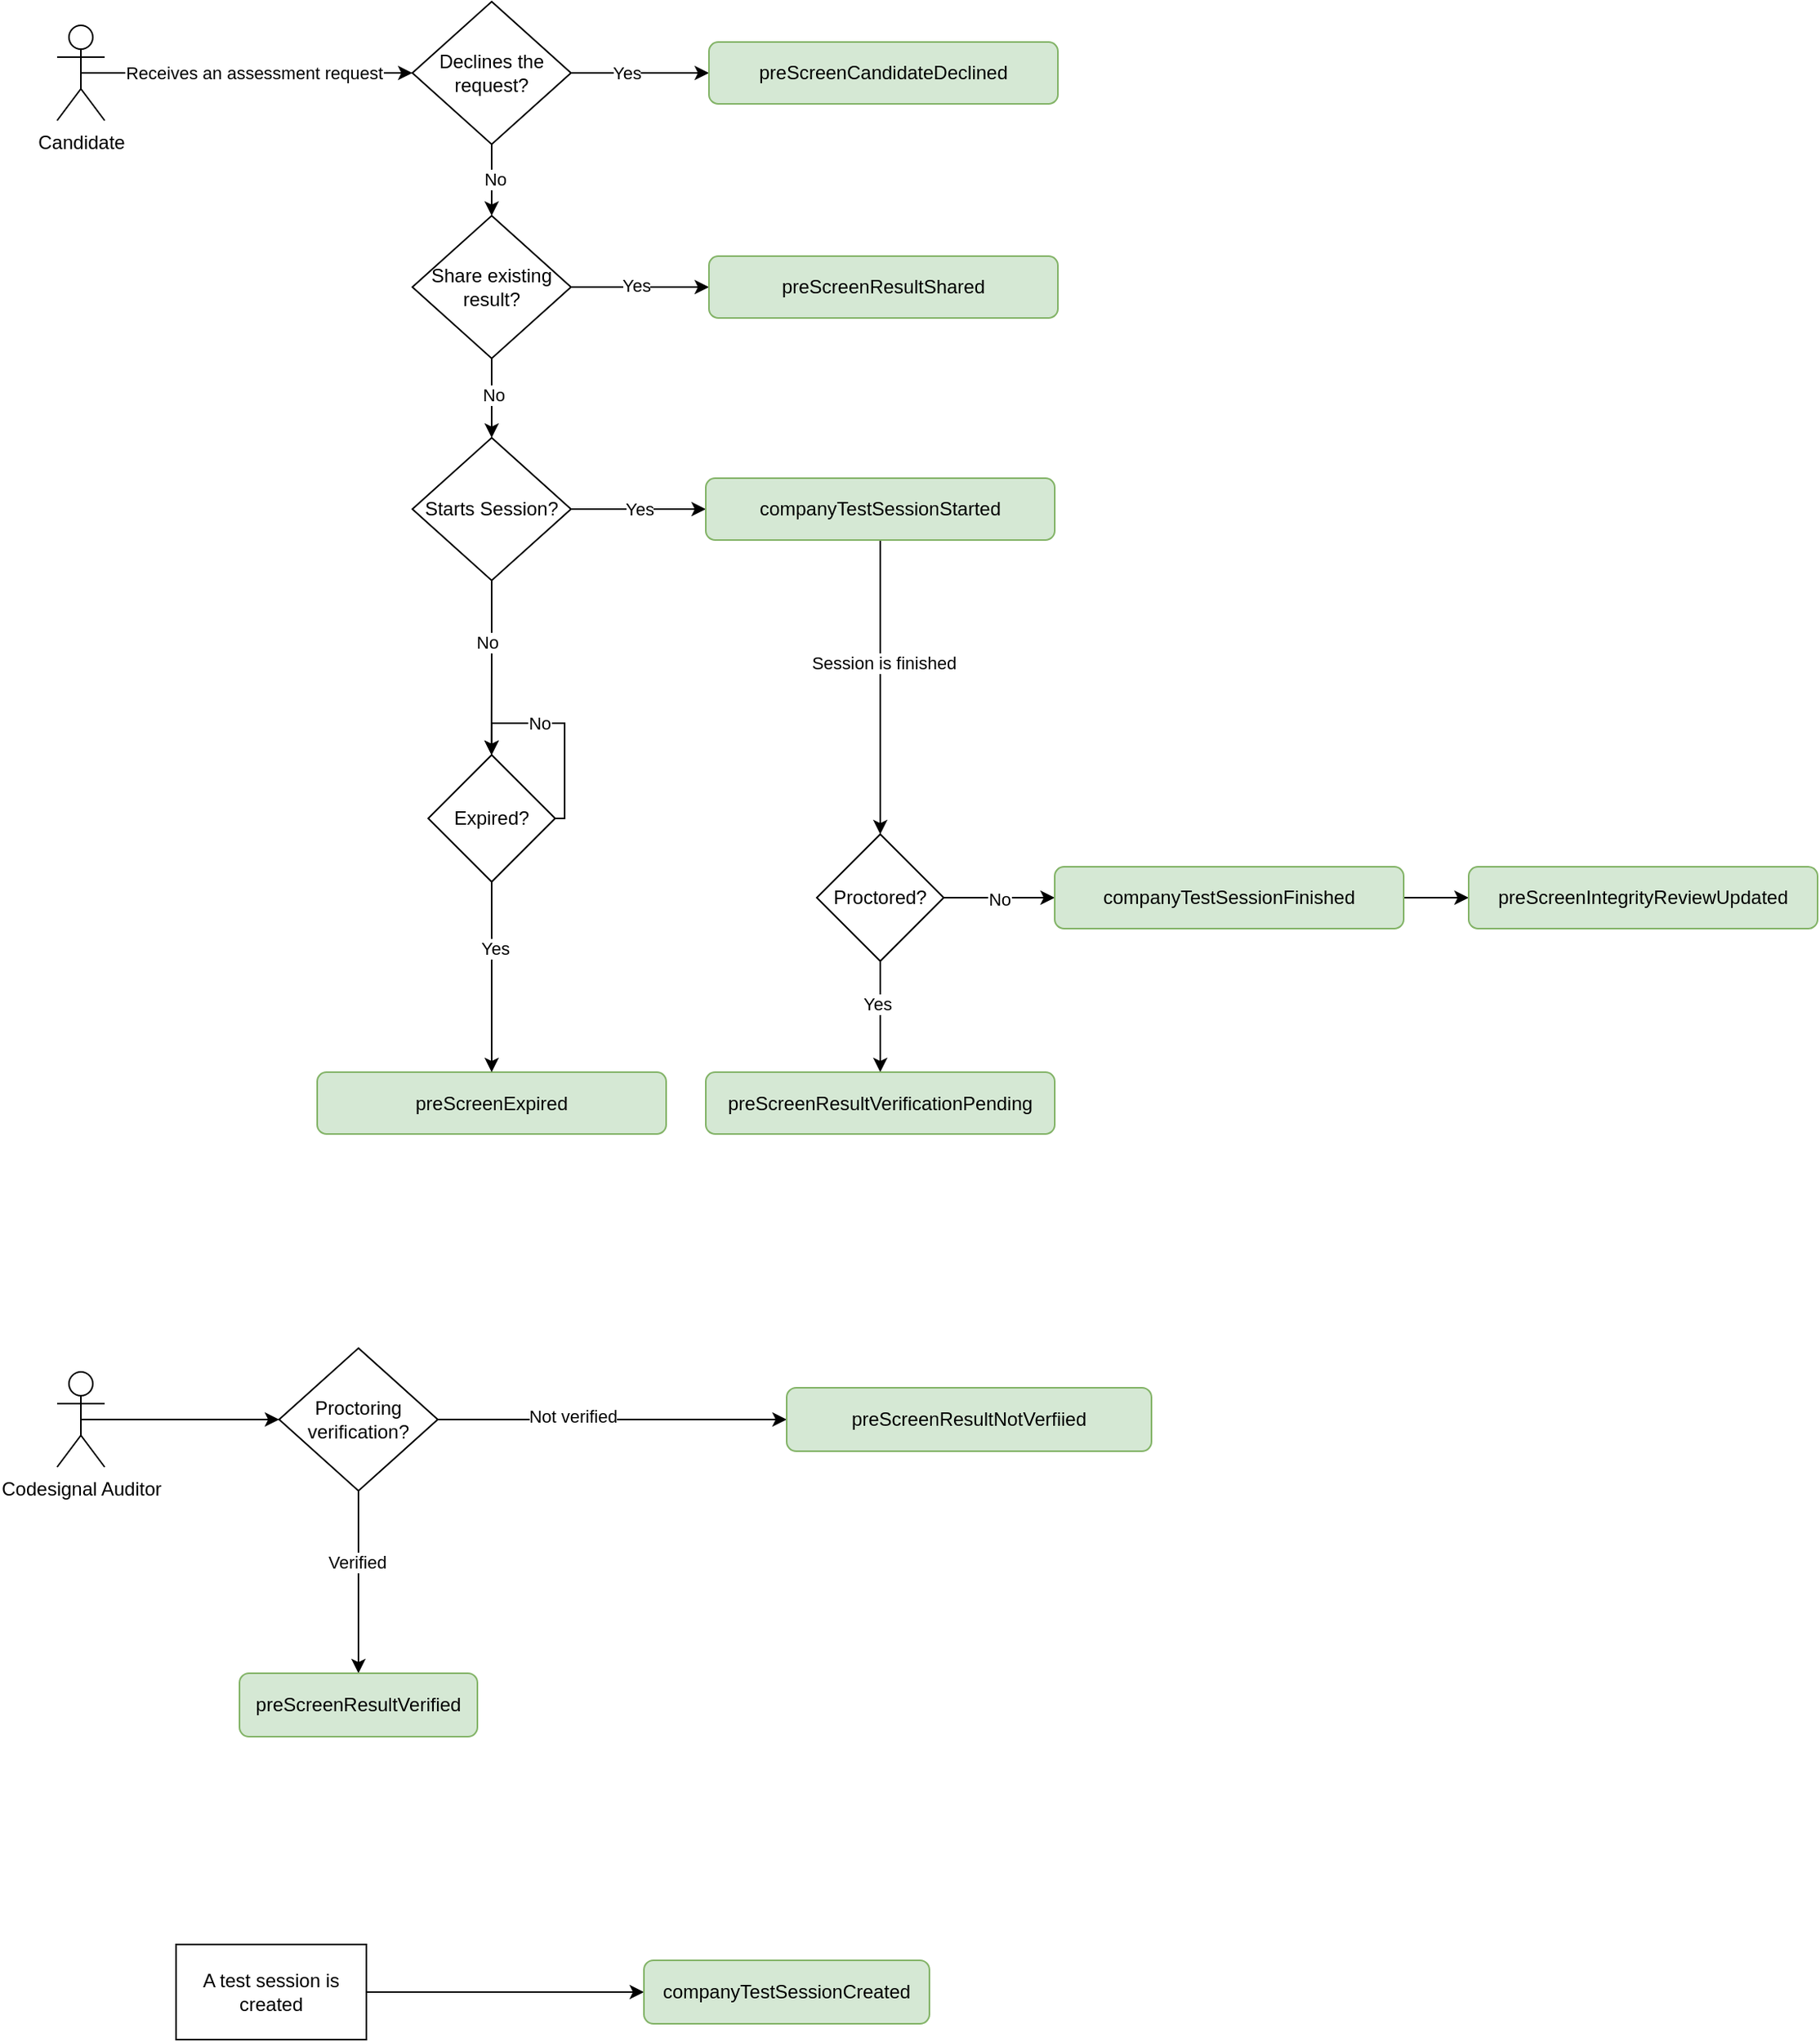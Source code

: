 <mxfile version="24.7.13">
  <diagram name="Page-1" id="j61EQ_yQ_Mo7Y-l2gbru">
    <mxGraphModel dx="1434" dy="786" grid="1" gridSize="10" guides="1" tooltips="1" connect="1" arrows="1" fold="1" page="1" pageScale="1" pageWidth="827" pageHeight="1169" math="0" shadow="0">
      <root>
        <mxCell id="0" />
        <mxCell id="1" parent="0" />
        <mxCell id="-1Zy-BuF8MPBCuA15nqm-2" style="edgeStyle=orthogonalEdgeStyle;rounded=0;orthogonalLoop=1;jettySize=auto;html=1;exitX=0.5;exitY=0.5;exitDx=0;exitDy=0;exitPerimeter=0;entryX=0;entryY=0.5;entryDx=0;entryDy=0;" parent="1" source="-1Zy-BuF8MPBCuA15nqm-1" target="-1Zy-BuF8MPBCuA15nqm-3" edge="1">
          <mxGeometry relative="1" as="geometry">
            <mxPoint x="310" y="120" as="targetPoint" />
          </mxGeometry>
        </mxCell>
        <mxCell id="-1Zy-BuF8MPBCuA15nqm-4" value="Receives an assessment request" style="edgeLabel;html=1;align=center;verticalAlign=middle;resizable=0;points=[];" parent="-1Zy-BuF8MPBCuA15nqm-2" vertex="1" connectable="0">
          <mxGeometry x="0.234" y="1" relative="1" as="geometry">
            <mxPoint x="-20" y="1" as="offset" />
          </mxGeometry>
        </mxCell>
        <mxCell id="-1Zy-BuF8MPBCuA15nqm-1" value="Candidate" style="shape=umlActor;verticalLabelPosition=bottom;verticalAlign=top;html=1;outlineConnect=0;" parent="1" vertex="1">
          <mxGeometry x="140" y="90" width="30" height="60" as="geometry" />
        </mxCell>
        <mxCell id="-1Zy-BuF8MPBCuA15nqm-6" style="edgeStyle=orthogonalEdgeStyle;rounded=0;orthogonalLoop=1;jettySize=auto;html=1;exitX=1;exitY=0.5;exitDx=0;exitDy=0;entryX=0;entryY=0.5;entryDx=0;entryDy=0;" parent="1" source="-1Zy-BuF8MPBCuA15nqm-3" target="-1Zy-BuF8MPBCuA15nqm-5" edge="1">
          <mxGeometry relative="1" as="geometry" />
        </mxCell>
        <mxCell id="-1Zy-BuF8MPBCuA15nqm-8" value="Yes" style="edgeLabel;html=1;align=center;verticalAlign=middle;resizable=0;points=[];" parent="-1Zy-BuF8MPBCuA15nqm-6" vertex="1" connectable="0">
          <mxGeometry x="-0.2" y="-2" relative="1" as="geometry">
            <mxPoint y="-2" as="offset" />
          </mxGeometry>
        </mxCell>
        <mxCell id="1_Vyh3dZbqvXK6EHyWsz-2" value="" style="edgeStyle=orthogonalEdgeStyle;rounded=0;orthogonalLoop=1;jettySize=auto;html=1;" parent="1" source="-1Zy-BuF8MPBCuA15nqm-3" target="1_Vyh3dZbqvXK6EHyWsz-1" edge="1">
          <mxGeometry relative="1" as="geometry" />
        </mxCell>
        <mxCell id="1_Vyh3dZbqvXK6EHyWsz-3" value="No" style="edgeLabel;html=1;align=center;verticalAlign=middle;resizable=0;points=[];" parent="1_Vyh3dZbqvXK6EHyWsz-2" vertex="1" connectable="0">
          <mxGeometry x="-0.044" y="2" relative="1" as="geometry">
            <mxPoint as="offset" />
          </mxGeometry>
        </mxCell>
        <mxCell id="-1Zy-BuF8MPBCuA15nqm-3" value="Declines the request?" style="rhombus;whiteSpace=wrap;html=1;" parent="1" vertex="1">
          <mxGeometry x="364" y="75" width="100" height="90" as="geometry" />
        </mxCell>
        <mxCell id="-1Zy-BuF8MPBCuA15nqm-5" value="preScreenCandidateDeclined" style="rounded=1;whiteSpace=wrap;html=1;fillColor=#d5e8d4;strokeColor=#82b366;" parent="1" vertex="1">
          <mxGeometry x="551" y="100.5" width="220" height="39" as="geometry" />
        </mxCell>
        <mxCell id="-1Zy-BuF8MPBCuA15nqm-20" value="Yes" style="edgeStyle=orthogonalEdgeStyle;rounded=0;orthogonalLoop=1;jettySize=auto;html=1;exitX=1;exitY=0.5;exitDx=0;exitDy=0;entryX=0;entryY=0.5;entryDx=0;entryDy=0;" parent="1" source="-1Zy-BuF8MPBCuA15nqm-16" target="-1Zy-BuF8MPBCuA15nqm-19" edge="1">
          <mxGeometry relative="1" as="geometry" />
        </mxCell>
        <mxCell id="ZH-i35oEJuskvQAQqU1v-8" style="edgeStyle=orthogonalEdgeStyle;rounded=0;orthogonalLoop=1;jettySize=auto;html=1;exitX=0.5;exitY=1;exitDx=0;exitDy=0;" parent="1" source="-1Zy-BuF8MPBCuA15nqm-16" edge="1">
          <mxGeometry relative="1" as="geometry">
            <mxPoint x="413.857" y="550" as="targetPoint" />
          </mxGeometry>
        </mxCell>
        <mxCell id="ZH-i35oEJuskvQAQqU1v-9" value="No" style="edgeLabel;html=1;align=center;verticalAlign=middle;resizable=0;points=[];" parent="ZH-i35oEJuskvQAQqU1v-8" vertex="1" connectable="0">
          <mxGeometry x="-0.302" y="-3" relative="1" as="geometry">
            <mxPoint as="offset" />
          </mxGeometry>
        </mxCell>
        <mxCell id="-1Zy-BuF8MPBCuA15nqm-16" value="Starts Session?" style="rhombus;whiteSpace=wrap;html=1;" parent="1" vertex="1">
          <mxGeometry x="364" y="350" width="100" height="90" as="geometry" />
        </mxCell>
        <mxCell id="ZH-i35oEJuskvQAQqU1v-2" style="edgeStyle=orthogonalEdgeStyle;rounded=0;orthogonalLoop=1;jettySize=auto;html=1;exitX=0.5;exitY=1;exitDx=0;exitDy=0;entryX=0.5;entryY=0;entryDx=0;entryDy=0;" parent="1" source="-1Zy-BuF8MPBCuA15nqm-19" target="-1Zy-BuF8MPBCuA15nqm-24" edge="1">
          <mxGeometry relative="1" as="geometry" />
        </mxCell>
        <mxCell id="ZH-i35oEJuskvQAQqU1v-3" value="Session is finished" style="edgeLabel;html=1;align=center;verticalAlign=middle;resizable=0;points=[];" parent="ZH-i35oEJuskvQAQqU1v-2" vertex="1" connectable="0">
          <mxGeometry x="-0.164" y="2" relative="1" as="geometry">
            <mxPoint as="offset" />
          </mxGeometry>
        </mxCell>
        <mxCell id="-1Zy-BuF8MPBCuA15nqm-19" value="companyTestSessionStarted" style="rounded=1;whiteSpace=wrap;html=1;fillColor=#d5e8d4;strokeColor=#82b366;" parent="1" vertex="1">
          <mxGeometry x="549" y="375.5" width="220" height="39" as="geometry" />
        </mxCell>
        <mxCell id="-1Zy-BuF8MPBCuA15nqm-25" style="edgeStyle=orthogonalEdgeStyle;rounded=0;orthogonalLoop=1;jettySize=auto;html=1;exitX=0.5;exitY=1;exitDx=0;exitDy=0;entryX=0.5;entryY=0;entryDx=0;entryDy=0;" parent="1" source="-1Zy-BuF8MPBCuA15nqm-24" target="-1Zy-BuF8MPBCuA15nqm-29" edge="1">
          <mxGeometry relative="1" as="geometry">
            <mxPoint x="659" y="790" as="targetPoint" />
          </mxGeometry>
        </mxCell>
        <mxCell id="-1Zy-BuF8MPBCuA15nqm-28" value="Yes" style="edgeLabel;html=1;align=center;verticalAlign=middle;resizable=0;points=[];" parent="-1Zy-BuF8MPBCuA15nqm-25" vertex="1" connectable="0">
          <mxGeometry x="-0.231" y="-2" relative="1" as="geometry">
            <mxPoint as="offset" />
          </mxGeometry>
        </mxCell>
        <mxCell id="-1Zy-BuF8MPBCuA15nqm-26" value="No" style="edgeStyle=orthogonalEdgeStyle;rounded=0;orthogonalLoop=1;jettySize=auto;html=1;exitX=1;exitY=0.5;exitDx=0;exitDy=0;entryX=0;entryY=0.5;entryDx=0;entryDy=0;" parent="1" source="-1Zy-BuF8MPBCuA15nqm-24" edge="1">
          <mxGeometry relative="1" as="geometry">
            <mxPoint x="769" y="640.0" as="targetPoint" />
          </mxGeometry>
        </mxCell>
        <mxCell id="-1Zy-BuF8MPBCuA15nqm-24" value="Proctored?" style="rhombus;whiteSpace=wrap;html=1;" parent="1" vertex="1">
          <mxGeometry x="619" y="600" width="80" height="80" as="geometry" />
        </mxCell>
        <mxCell id="zxoss3K93Pvq59N_D_Sd-2" value="" style="edgeStyle=orthogonalEdgeStyle;rounded=0;orthogonalLoop=1;jettySize=auto;html=1;" edge="1" parent="1" source="-1Zy-BuF8MPBCuA15nqm-27" target="zxoss3K93Pvq59N_D_Sd-1">
          <mxGeometry relative="1" as="geometry" />
        </mxCell>
        <mxCell id="-1Zy-BuF8MPBCuA15nqm-27" value="companyTestSessionFinished" style="rounded=1;whiteSpace=wrap;html=1;fillColor=#d5e8d4;strokeColor=#82b366;" parent="1" vertex="1">
          <mxGeometry x="769" y="620.5" width="220" height="39" as="geometry" />
        </mxCell>
        <mxCell id="-1Zy-BuF8MPBCuA15nqm-29" value="preScreenResultVerificationPending" style="rounded=1;whiteSpace=wrap;html=1;fillColor=#d5e8d4;strokeColor=#82b366;" parent="1" vertex="1">
          <mxGeometry x="549" y="750" width="220" height="39" as="geometry" />
        </mxCell>
        <mxCell id="-1Zy-BuF8MPBCuA15nqm-32" value="preScreenExpired" style="rounded=1;whiteSpace=wrap;html=1;fillColor=#d5e8d4;strokeColor=#82b366;" parent="1" vertex="1">
          <mxGeometry x="304" y="750" width="220" height="39" as="geometry" />
        </mxCell>
        <mxCell id="-1Zy-BuF8MPBCuA15nqm-36" style="edgeStyle=orthogonalEdgeStyle;rounded=0;orthogonalLoop=1;jettySize=auto;html=1;exitX=0.5;exitY=0.5;exitDx=0;exitDy=0;exitPerimeter=0;" parent="1" source="-1Zy-BuF8MPBCuA15nqm-33" target="-1Zy-BuF8MPBCuA15nqm-35" edge="1">
          <mxGeometry relative="1" as="geometry" />
        </mxCell>
        <mxCell id="-1Zy-BuF8MPBCuA15nqm-33" value="Codesignal Auditor" style="shape=umlActor;verticalLabelPosition=bottom;verticalAlign=top;html=1;outlineConnect=0;" parent="1" vertex="1">
          <mxGeometry x="140" y="939" width="30" height="60" as="geometry" />
        </mxCell>
        <mxCell id="-1Zy-BuF8MPBCuA15nqm-37" style="edgeStyle=orthogonalEdgeStyle;rounded=0;orthogonalLoop=1;jettySize=auto;html=1;exitX=0.5;exitY=1;exitDx=0;exitDy=0;entryX=0.5;entryY=0;entryDx=0;entryDy=0;" parent="1" source="-1Zy-BuF8MPBCuA15nqm-35" target="-1Zy-BuF8MPBCuA15nqm-39" edge="1">
          <mxGeometry relative="1" as="geometry">
            <mxPoint x="330.048" y="1119" as="targetPoint" />
          </mxGeometry>
        </mxCell>
        <mxCell id="-1Zy-BuF8MPBCuA15nqm-38" value="Verified" style="edgeLabel;html=1;align=center;verticalAlign=middle;resizable=0;points=[];" parent="-1Zy-BuF8MPBCuA15nqm-37" vertex="1" connectable="0">
          <mxGeometry x="-0.226" y="-1" relative="1" as="geometry">
            <mxPoint as="offset" />
          </mxGeometry>
        </mxCell>
        <mxCell id="-1Zy-BuF8MPBCuA15nqm-40" style="edgeStyle=orthogonalEdgeStyle;rounded=0;orthogonalLoop=1;jettySize=auto;html=1;exitX=1;exitY=0.5;exitDx=0;exitDy=0;entryX=0;entryY=0.5;entryDx=0;entryDy=0;" parent="1" source="-1Zy-BuF8MPBCuA15nqm-35" target="-1Zy-BuF8MPBCuA15nqm-42" edge="1">
          <mxGeometry relative="1" as="geometry">
            <mxPoint x="590" y="968.905" as="targetPoint" />
          </mxGeometry>
        </mxCell>
        <mxCell id="-1Zy-BuF8MPBCuA15nqm-41" value="Not verified" style="edgeLabel;html=1;align=center;verticalAlign=middle;resizable=0;points=[];" parent="-1Zy-BuF8MPBCuA15nqm-40" vertex="1" connectable="0">
          <mxGeometry x="-0.234" y="-1" relative="1" as="geometry">
            <mxPoint y="-3" as="offset" />
          </mxGeometry>
        </mxCell>
        <mxCell id="-1Zy-BuF8MPBCuA15nqm-35" value="Proctoring verification?" style="rhombus;whiteSpace=wrap;html=1;" parent="1" vertex="1">
          <mxGeometry x="280" y="924" width="100" height="90" as="geometry" />
        </mxCell>
        <mxCell id="-1Zy-BuF8MPBCuA15nqm-39" value="preScreenResultVerified" style="rounded=1;whiteSpace=wrap;html=1;fillColor=#d5e8d4;strokeColor=#82b366;" parent="1" vertex="1">
          <mxGeometry x="255" y="1129" width="150" height="40" as="geometry" />
        </mxCell>
        <mxCell id="-1Zy-BuF8MPBCuA15nqm-42" value="preScreenResultNotVerfiied" style="rounded=1;whiteSpace=wrap;html=1;fillColor=#d5e8d4;strokeColor=#82b366;" parent="1" vertex="1">
          <mxGeometry x="600" y="949" width="230" height="40" as="geometry" />
        </mxCell>
        <mxCell id="hRBbCBN-hZxy3O0n4B4--2" style="edgeStyle=orthogonalEdgeStyle;rounded=0;orthogonalLoop=1;jettySize=auto;html=1;exitX=1;exitY=0.5;exitDx=0;exitDy=0;entryX=0;entryY=0.5;entryDx=0;entryDy=0;" parent="1" source="ZH-i35oEJuskvQAQqU1v-1" target="hRBbCBN-hZxy3O0n4B4--4" edge="1">
          <mxGeometry relative="1" as="geometry">
            <mxPoint x="500" y="1329.941" as="targetPoint" />
            <mxPoint x="170" y="1330" as="sourcePoint" />
          </mxGeometry>
        </mxCell>
        <mxCell id="hRBbCBN-hZxy3O0n4B4--4" value="companyTestSessionCreated" style="rounded=1;whiteSpace=wrap;html=1;fillColor=#d5e8d4;strokeColor=#82b366;" parent="1" vertex="1">
          <mxGeometry x="510" y="1310" width="180" height="40" as="geometry" />
        </mxCell>
        <mxCell id="ZH-i35oEJuskvQAQqU1v-1" value="A test session is created" style="rounded=0;whiteSpace=wrap;html=1;" parent="1" vertex="1">
          <mxGeometry x="215" y="1300" width="120" height="60" as="geometry" />
        </mxCell>
        <mxCell id="ZH-i35oEJuskvQAQqU1v-6" style="edgeStyle=orthogonalEdgeStyle;rounded=0;orthogonalLoop=1;jettySize=auto;html=1;exitX=0.5;exitY=1;exitDx=0;exitDy=0;entryX=0.5;entryY=0;entryDx=0;entryDy=0;" parent="1" source="ZH-i35oEJuskvQAQqU1v-4" target="-1Zy-BuF8MPBCuA15nqm-32" edge="1">
          <mxGeometry relative="1" as="geometry" />
        </mxCell>
        <mxCell id="ZH-i35oEJuskvQAQqU1v-7" value="Yes" style="edgeLabel;html=1;align=center;verticalAlign=middle;resizable=0;points=[];" parent="ZH-i35oEJuskvQAQqU1v-6" vertex="1" connectable="0">
          <mxGeometry x="-0.3" y="2" relative="1" as="geometry">
            <mxPoint as="offset" />
          </mxGeometry>
        </mxCell>
        <mxCell id="ZH-i35oEJuskvQAQqU1v-4" value="Expired?" style="rhombus;whiteSpace=wrap;html=1;" parent="1" vertex="1">
          <mxGeometry x="374" y="550" width="80" height="80" as="geometry" />
        </mxCell>
        <mxCell id="ZH-i35oEJuskvQAQqU1v-5" value="No" style="edgeStyle=orthogonalEdgeStyle;rounded=0;orthogonalLoop=1;jettySize=auto;html=1;exitX=1;exitY=0.5;exitDx=0;exitDy=0;entryX=0.5;entryY=0;entryDx=0;entryDy=0;" parent="1" source="ZH-i35oEJuskvQAQqU1v-4" target="ZH-i35oEJuskvQAQqU1v-4" edge="1">
          <mxGeometry x="0.25" relative="1" as="geometry">
            <Array as="points">
              <mxPoint x="460" y="590" />
              <mxPoint x="460" y="530" />
              <mxPoint x="414" y="530" />
            </Array>
            <mxPoint as="offset" />
          </mxGeometry>
        </mxCell>
        <mxCell id="1_Vyh3dZbqvXK6EHyWsz-4" value="" style="edgeStyle=orthogonalEdgeStyle;rounded=0;orthogonalLoop=1;jettySize=auto;html=1;" parent="1" source="1_Vyh3dZbqvXK6EHyWsz-1" target="-1Zy-BuF8MPBCuA15nqm-16" edge="1">
          <mxGeometry relative="1" as="geometry" />
        </mxCell>
        <mxCell id="1_Vyh3dZbqvXK6EHyWsz-5" value="No" style="edgeLabel;html=1;align=center;verticalAlign=middle;resizable=0;points=[];" parent="1_Vyh3dZbqvXK6EHyWsz-4" vertex="1" connectable="0">
          <mxGeometry x="-0.1" y="1" relative="1" as="geometry">
            <mxPoint as="offset" />
          </mxGeometry>
        </mxCell>
        <mxCell id="1_Vyh3dZbqvXK6EHyWsz-7" value="" style="edgeStyle=orthogonalEdgeStyle;rounded=0;orthogonalLoop=1;jettySize=auto;html=1;" parent="1" source="1_Vyh3dZbqvXK6EHyWsz-1" target="1_Vyh3dZbqvXK6EHyWsz-6" edge="1">
          <mxGeometry relative="1" as="geometry" />
        </mxCell>
        <mxCell id="1_Vyh3dZbqvXK6EHyWsz-8" value="Yes" style="edgeLabel;html=1;align=center;verticalAlign=middle;resizable=0;points=[];" parent="1_Vyh3dZbqvXK6EHyWsz-7" vertex="1" connectable="0">
          <mxGeometry x="-0.058" y="2" relative="1" as="geometry">
            <mxPoint y="1" as="offset" />
          </mxGeometry>
        </mxCell>
        <mxCell id="1_Vyh3dZbqvXK6EHyWsz-1" value="Share existing result?" style="rhombus;whiteSpace=wrap;html=1;" parent="1" vertex="1">
          <mxGeometry x="364" y="210" width="100" height="90" as="geometry" />
        </mxCell>
        <mxCell id="1_Vyh3dZbqvXK6EHyWsz-6" value="preScreenResultShared" style="rounded=1;whiteSpace=wrap;html=1;fillColor=#d5e8d4;strokeColor=#82b366;" parent="1" vertex="1">
          <mxGeometry x="551" y="235.5" width="220" height="39" as="geometry" />
        </mxCell>
        <mxCell id="zxoss3K93Pvq59N_D_Sd-1" value="preScreenIntegrityReviewUpdated" style="rounded=1;whiteSpace=wrap;html=1;fillColor=#d5e8d4;strokeColor=#82b366;" vertex="1" parent="1">
          <mxGeometry x="1030" y="620.5" width="220" height="39" as="geometry" />
        </mxCell>
      </root>
    </mxGraphModel>
  </diagram>
</mxfile>
